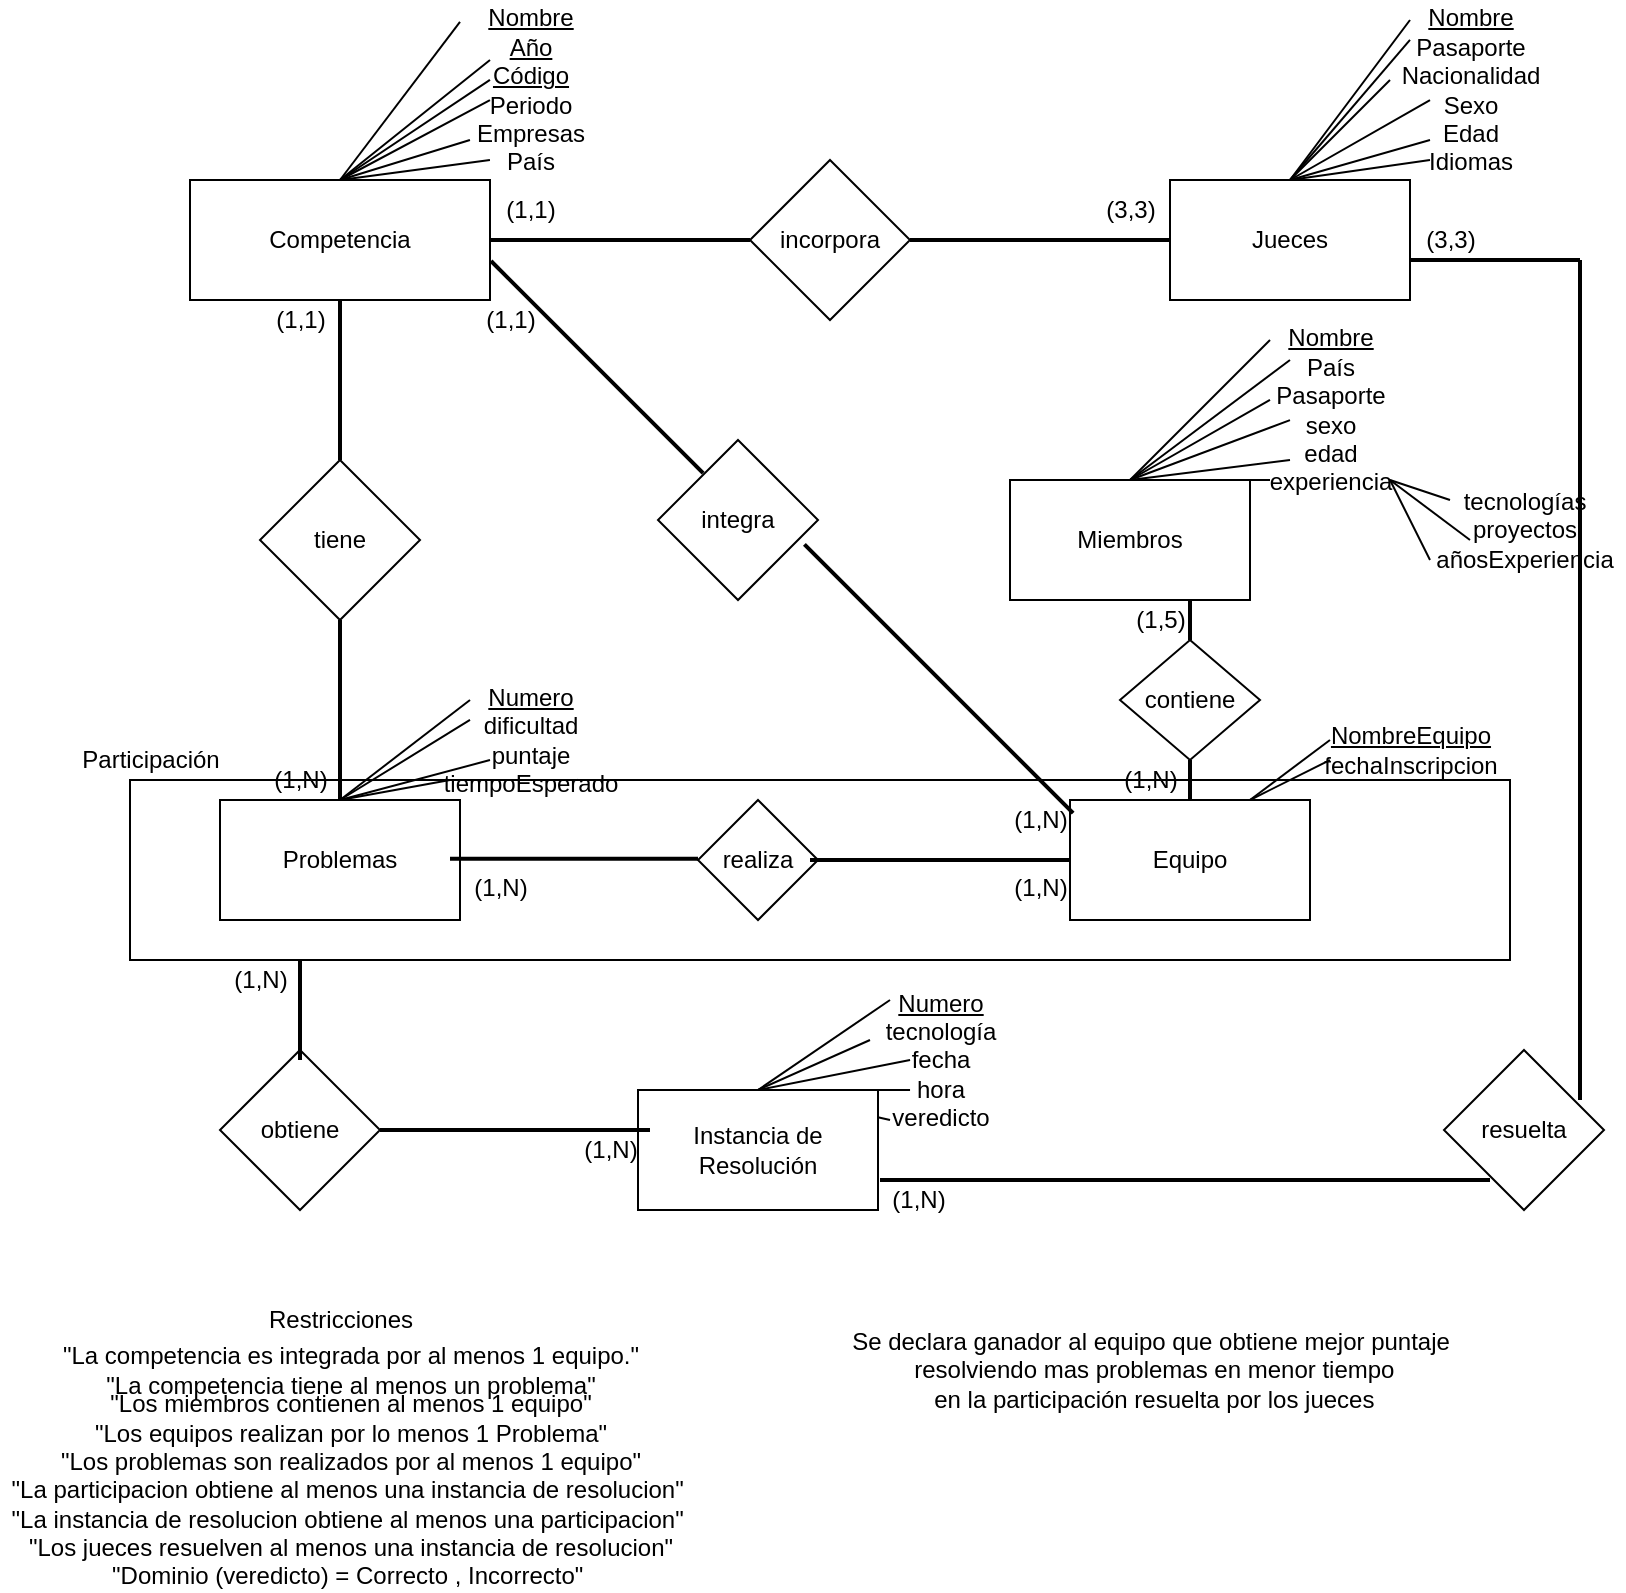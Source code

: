 <mxfile version="24.8.3" pages="2">
  <diagram id="C5RBs43oDa-KdzZeNtuy" name="Page-1">
    <mxGraphModel dx="1102" dy="582" grid="1" gridSize="10" guides="1" tooltips="1" connect="1" arrows="1" fold="1" page="1" pageScale="1" pageWidth="827" pageHeight="1169" math="0" shadow="0">
      <root>
        <mxCell id="WIyWlLk6GJQsqaUBKTNV-0" />
        <mxCell id="WIyWlLk6GJQsqaUBKTNV-1" parent="WIyWlLk6GJQsqaUBKTNV-0" />
        <mxCell id="gNS0TEqsmp0q7ZJ8OzVK-45" value="" style="rounded=0;whiteSpace=wrap;html=1;" parent="WIyWlLk6GJQsqaUBKTNV-1" vertex="1">
          <mxGeometry x="70" y="400" width="690" height="90" as="geometry" />
        </mxCell>
        <mxCell id="uyIbJE7IQqekZO9vX22e-1" style="rounded=0;orthogonalLoop=1;jettySize=auto;html=1;exitX=0.5;exitY=0;exitDx=0;exitDy=0;entryX=0;entryY=0.122;entryDx=0;entryDy=0;entryPerimeter=0;endArrow=none;endFill=0;" edge="1" parent="WIyWlLk6GJQsqaUBKTNV-1" source="gNS0TEqsmp0q7ZJ8OzVK-0" target="gNS0TEqsmp0q7ZJ8OzVK-8">
          <mxGeometry relative="1" as="geometry" />
        </mxCell>
        <mxCell id="uyIbJE7IQqekZO9vX22e-2" style="edgeStyle=none;rounded=0;orthogonalLoop=1;jettySize=auto;html=1;exitX=0.5;exitY=0;exitDx=0;exitDy=0;endArrow=none;endFill=0;" edge="1" parent="WIyWlLk6GJQsqaUBKTNV-1" source="gNS0TEqsmp0q7ZJ8OzVK-0">
          <mxGeometry relative="1" as="geometry">
            <mxPoint x="250" y="40" as="targetPoint" />
          </mxGeometry>
        </mxCell>
        <mxCell id="uyIbJE7IQqekZO9vX22e-3" style="edgeStyle=none;rounded=0;orthogonalLoop=1;jettySize=auto;html=1;exitX=0.5;exitY=0;exitDx=0;exitDy=0;entryX=0.214;entryY=0.444;entryDx=0;entryDy=0;entryPerimeter=0;endArrow=none;endFill=0;" edge="1" parent="WIyWlLk6GJQsqaUBKTNV-1" source="gNS0TEqsmp0q7ZJ8OzVK-0" target="gNS0TEqsmp0q7ZJ8OzVK-8">
          <mxGeometry relative="1" as="geometry" />
        </mxCell>
        <mxCell id="uyIbJE7IQqekZO9vX22e-4" style="edgeStyle=none;rounded=0;orthogonalLoop=1;jettySize=auto;html=1;exitX=0.5;exitY=0;exitDx=0;exitDy=0;entryX=0.214;entryY=0.556;entryDx=0;entryDy=0;entryPerimeter=0;endArrow=none;endFill=0;" edge="1" parent="WIyWlLk6GJQsqaUBKTNV-1" source="gNS0TEqsmp0q7ZJ8OzVK-0" target="gNS0TEqsmp0q7ZJ8OzVK-8">
          <mxGeometry relative="1" as="geometry" />
        </mxCell>
        <mxCell id="uyIbJE7IQqekZO9vX22e-5" style="edgeStyle=none;rounded=0;orthogonalLoop=1;jettySize=auto;html=1;exitX=0.5;exitY=0;exitDx=0;exitDy=0;entryX=0.071;entryY=0.778;entryDx=0;entryDy=0;entryPerimeter=0;endArrow=none;endFill=0;" edge="1" parent="WIyWlLk6GJQsqaUBKTNV-1" source="gNS0TEqsmp0q7ZJ8OzVK-0" target="gNS0TEqsmp0q7ZJ8OzVK-8">
          <mxGeometry relative="1" as="geometry" />
        </mxCell>
        <mxCell id="uyIbJE7IQqekZO9vX22e-6" style="edgeStyle=none;rounded=0;orthogonalLoop=1;jettySize=auto;html=1;exitX=0.5;exitY=0;exitDx=0;exitDy=0;entryX=0.214;entryY=0.889;entryDx=0;entryDy=0;entryPerimeter=0;endArrow=none;endFill=0;" edge="1" parent="WIyWlLk6GJQsqaUBKTNV-1" source="gNS0TEqsmp0q7ZJ8OzVK-0" target="gNS0TEqsmp0q7ZJ8OzVK-8">
          <mxGeometry relative="1" as="geometry" />
        </mxCell>
        <mxCell id="gNS0TEqsmp0q7ZJ8OzVK-0" value="Competencia" style="rounded=0;whiteSpace=wrap;html=1;" parent="WIyWlLk6GJQsqaUBKTNV-1" vertex="1">
          <mxGeometry x="100" y="100" width="150" height="60" as="geometry" />
        </mxCell>
        <mxCell id="uyIbJE7IQqekZO9vX22e-7" style="edgeStyle=none;rounded=0;orthogonalLoop=1;jettySize=auto;html=1;exitX=0.5;exitY=0;exitDx=0;exitDy=0;entryX=0.125;entryY=0.111;entryDx=0;entryDy=0;entryPerimeter=0;endArrow=none;endFill=0;" edge="1" parent="WIyWlLk6GJQsqaUBKTNV-1" source="gNS0TEqsmp0q7ZJ8OzVK-1" target="gNS0TEqsmp0q7ZJ8OzVK-13">
          <mxGeometry relative="1" as="geometry" />
        </mxCell>
        <mxCell id="uyIbJE7IQqekZO9vX22e-8" style="edgeStyle=none;rounded=0;orthogonalLoop=1;jettySize=auto;html=1;exitX=0.5;exitY=0;exitDx=0;exitDy=0;entryX=0.125;entryY=0.222;entryDx=0;entryDy=0;entryPerimeter=0;endArrow=none;endFill=0;" edge="1" parent="WIyWlLk6GJQsqaUBKTNV-1" source="gNS0TEqsmp0q7ZJ8OzVK-1" target="gNS0TEqsmp0q7ZJ8OzVK-13">
          <mxGeometry relative="1" as="geometry" />
        </mxCell>
        <mxCell id="uyIbJE7IQqekZO9vX22e-9" style="edgeStyle=none;rounded=0;orthogonalLoop=1;jettySize=auto;html=1;exitX=0.5;exitY=0;exitDx=0;exitDy=0;entryX=0;entryY=0.444;entryDx=0;entryDy=0;entryPerimeter=0;endArrow=none;endFill=0;" edge="1" parent="WIyWlLk6GJQsqaUBKTNV-1" source="gNS0TEqsmp0q7ZJ8OzVK-1" target="gNS0TEqsmp0q7ZJ8OzVK-13">
          <mxGeometry relative="1" as="geometry" />
        </mxCell>
        <mxCell id="uyIbJE7IQqekZO9vX22e-10" style="edgeStyle=none;rounded=0;orthogonalLoop=1;jettySize=auto;html=1;exitX=0.5;exitY=0;exitDx=0;exitDy=0;entryX=0.25;entryY=0.556;entryDx=0;entryDy=0;entryPerimeter=0;endArrow=none;endFill=0;" edge="1" parent="WIyWlLk6GJQsqaUBKTNV-1" source="gNS0TEqsmp0q7ZJ8OzVK-1" target="gNS0TEqsmp0q7ZJ8OzVK-13">
          <mxGeometry relative="1" as="geometry" />
        </mxCell>
        <mxCell id="uyIbJE7IQqekZO9vX22e-11" style="edgeStyle=none;rounded=0;orthogonalLoop=1;jettySize=auto;html=1;exitX=0.5;exitY=0;exitDx=0;exitDy=0;entryX=0.25;entryY=0.778;entryDx=0;entryDy=0;entryPerimeter=0;endArrow=none;endFill=0;" edge="1" parent="WIyWlLk6GJQsqaUBKTNV-1" source="gNS0TEqsmp0q7ZJ8OzVK-1" target="gNS0TEqsmp0q7ZJ8OzVK-13">
          <mxGeometry relative="1" as="geometry" />
        </mxCell>
        <mxCell id="uyIbJE7IQqekZO9vX22e-12" style="edgeStyle=none;rounded=0;orthogonalLoop=1;jettySize=auto;html=1;exitX=0.5;exitY=0;exitDx=0;exitDy=0;entryX=0.25;entryY=0.889;entryDx=0;entryDy=0;entryPerimeter=0;endArrow=none;endFill=0;" edge="1" parent="WIyWlLk6GJQsqaUBKTNV-1" source="gNS0TEqsmp0q7ZJ8OzVK-1" target="gNS0TEqsmp0q7ZJ8OzVK-13">
          <mxGeometry relative="1" as="geometry" />
        </mxCell>
        <mxCell id="gNS0TEqsmp0q7ZJ8OzVK-1" value="Jueces" style="rounded=0;whiteSpace=wrap;html=1;" parent="WIyWlLk6GJQsqaUBKTNV-1" vertex="1">
          <mxGeometry x="590" y="100" width="120" height="60" as="geometry" />
        </mxCell>
        <mxCell id="gNS0TEqsmp0q7ZJ8OzVK-2" value="incorpora" style="rhombus;whiteSpace=wrap;html=1;" parent="WIyWlLk6GJQsqaUBKTNV-1" vertex="1">
          <mxGeometry x="380" y="90" width="80" height="80" as="geometry" />
        </mxCell>
        <mxCell id="gNS0TEqsmp0q7ZJ8OzVK-4" value="" style="line;strokeWidth=2;html=1;" parent="WIyWlLk6GJQsqaUBKTNV-1" vertex="1">
          <mxGeometry x="250" y="125" width="130" height="10" as="geometry" />
        </mxCell>
        <mxCell id="gNS0TEqsmp0q7ZJ8OzVK-5" value="" style="line;strokeWidth=2;html=1;" parent="WIyWlLk6GJQsqaUBKTNV-1" vertex="1">
          <mxGeometry x="460" y="125" width="130" height="10" as="geometry" />
        </mxCell>
        <mxCell id="gNS0TEqsmp0q7ZJ8OzVK-6" value="(1,1)" style="text;html=1;align=center;verticalAlign=middle;resizable=0;points=[];autosize=1;strokeColor=none;fillColor=none;" parent="WIyWlLk6GJQsqaUBKTNV-1" vertex="1">
          <mxGeometry x="250" y="105" width="40" height="20" as="geometry" />
        </mxCell>
        <mxCell id="gNS0TEqsmp0q7ZJ8OzVK-7" value="(3,3)" style="text;html=1;align=center;verticalAlign=middle;resizable=0;points=[];autosize=1;strokeColor=none;fillColor=none;" parent="WIyWlLk6GJQsqaUBKTNV-1" vertex="1">
          <mxGeometry x="550" y="105" width="40" height="20" as="geometry" />
        </mxCell>
        <mxCell id="gNS0TEqsmp0q7ZJ8OzVK-8" value="&lt;u&gt;Nombre&lt;br&gt;Año&lt;br&gt;Código&lt;/u&gt;&lt;br&gt;Periodo&lt;br&gt;Empresas&lt;br&gt;País" style="text;html=1;align=center;verticalAlign=middle;resizable=0;points=[];autosize=1;strokeColor=none;fillColor=none;" parent="WIyWlLk6GJQsqaUBKTNV-1" vertex="1">
          <mxGeometry x="235" y="10" width="70" height="90" as="geometry" />
        </mxCell>
        <mxCell id="gNS0TEqsmp0q7ZJ8OzVK-13" value="&lt;u&gt;Nombre&lt;/u&gt;&lt;br&gt;Pasaporte&lt;br&gt;Nacionalidad&lt;br&gt;Sexo&lt;br&gt;Edad&lt;br&gt;Idiomas" style="text;html=1;align=center;verticalAlign=middle;resizable=0;points=[];autosize=1;strokeColor=none;fillColor=none;" parent="WIyWlLk6GJQsqaUBKTNV-1" vertex="1">
          <mxGeometry x="700" y="10" width="80" height="90" as="geometry" />
        </mxCell>
        <mxCell id="uyIbJE7IQqekZO9vX22e-29" style="edgeStyle=none;rounded=0;orthogonalLoop=1;jettySize=auto;html=1;exitX=0.5;exitY=0;exitDx=0;exitDy=0;entryX=0.2;entryY=0.167;entryDx=0;entryDy=0;entryPerimeter=0;endArrow=none;endFill=0;" edge="1" parent="WIyWlLk6GJQsqaUBKTNV-1" source="gNS0TEqsmp0q7ZJ8OzVK-14" target="gNS0TEqsmp0q7ZJ8OzVK-15">
          <mxGeometry relative="1" as="geometry" />
        </mxCell>
        <mxCell id="uyIbJE7IQqekZO9vX22e-30" style="edgeStyle=none;rounded=0;orthogonalLoop=1;jettySize=auto;html=1;exitX=0.5;exitY=0;exitDx=0;exitDy=0;entryX=0.2;entryY=0.333;entryDx=0;entryDy=0;entryPerimeter=0;endArrow=none;endFill=0;" edge="1" parent="WIyWlLk6GJQsqaUBKTNV-1" source="gNS0TEqsmp0q7ZJ8OzVK-14" target="gNS0TEqsmp0q7ZJ8OzVK-15">
          <mxGeometry relative="1" as="geometry" />
        </mxCell>
        <mxCell id="uyIbJE7IQqekZO9vX22e-31" style="edgeStyle=none;rounded=0;orthogonalLoop=1;jettySize=auto;html=1;exitX=0.5;exitY=0;exitDx=0;exitDy=0;entryX=0.3;entryY=0.667;entryDx=0;entryDy=0;entryPerimeter=0;endArrow=none;endFill=0;" edge="1" parent="WIyWlLk6GJQsqaUBKTNV-1" source="gNS0TEqsmp0q7ZJ8OzVK-14" target="gNS0TEqsmp0q7ZJ8OzVK-15">
          <mxGeometry relative="1" as="geometry" />
        </mxCell>
        <mxCell id="uyIbJE7IQqekZO9vX22e-32" style="edgeStyle=none;rounded=0;orthogonalLoop=1;jettySize=auto;html=1;exitX=0.5;exitY=0;exitDx=0;exitDy=0;entryX=0.1;entryY=0.833;entryDx=0;entryDy=0;entryPerimeter=0;endArrow=none;endFill=0;" edge="1" parent="WIyWlLk6GJQsqaUBKTNV-1" source="gNS0TEqsmp0q7ZJ8OzVK-14" target="gNS0TEqsmp0q7ZJ8OzVK-15">
          <mxGeometry relative="1" as="geometry" />
        </mxCell>
        <mxCell id="gNS0TEqsmp0q7ZJ8OzVK-14" value="Problemas" style="rounded=0;whiteSpace=wrap;html=1;" parent="WIyWlLk6GJQsqaUBKTNV-1" vertex="1">
          <mxGeometry x="115" y="410" width="120" height="60" as="geometry" />
        </mxCell>
        <mxCell id="gNS0TEqsmp0q7ZJ8OzVK-15" value="&lt;u&gt;Numero&lt;/u&gt;&lt;br&gt;dificultad&lt;br&gt;puntaje&lt;br&gt;tiempoEsperado" style="text;html=1;align=center;verticalAlign=middle;resizable=0;points=[];autosize=1;strokeColor=none;fillColor=none;" parent="WIyWlLk6GJQsqaUBKTNV-1" vertex="1">
          <mxGeometry x="220" y="350" width="100" height="60" as="geometry" />
        </mxCell>
        <mxCell id="gNS0TEqsmp0q7ZJ8OzVK-16" value="tiene" style="rhombus;whiteSpace=wrap;html=1;" parent="WIyWlLk6GJQsqaUBKTNV-1" vertex="1">
          <mxGeometry x="135" y="240" width="80" height="80" as="geometry" />
        </mxCell>
        <mxCell id="gNS0TEqsmp0q7ZJ8OzVK-17" value="" style="line;strokeWidth=2;direction=south;html=1;" parent="WIyWlLk6GJQsqaUBKTNV-1" vertex="1">
          <mxGeometry x="170" y="160" width="10" height="80" as="geometry" />
        </mxCell>
        <mxCell id="gNS0TEqsmp0q7ZJ8OzVK-18" value="" style="line;strokeWidth=2;direction=south;html=1;" parent="WIyWlLk6GJQsqaUBKTNV-1" vertex="1">
          <mxGeometry x="170" y="320" width="10" height="90" as="geometry" />
        </mxCell>
        <mxCell id="gNS0TEqsmp0q7ZJ8OzVK-19" value="(1,1)" style="text;html=1;align=center;verticalAlign=middle;resizable=0;points=[];autosize=1;strokeColor=none;fillColor=none;" parent="WIyWlLk6GJQsqaUBKTNV-1" vertex="1">
          <mxGeometry x="135" y="160" width="40" height="20" as="geometry" />
        </mxCell>
        <mxCell id="gNS0TEqsmp0q7ZJ8OzVK-20" value="(1,N)" style="text;html=1;align=center;verticalAlign=middle;resizable=0;points=[];autosize=1;strokeColor=none;fillColor=none;" parent="WIyWlLk6GJQsqaUBKTNV-1" vertex="1">
          <mxGeometry x="135" y="390" width="40" height="20" as="geometry" />
        </mxCell>
        <mxCell id="uyIbJE7IQqekZO9vX22e-13" style="edgeStyle=none;rounded=0;orthogonalLoop=1;jettySize=auto;html=1;exitX=0.5;exitY=0;exitDx=0;exitDy=0;entryX=0.125;entryY=0.111;entryDx=0;entryDy=0;entryPerimeter=0;endArrow=none;endFill=0;" edge="1" parent="WIyWlLk6GJQsqaUBKTNV-1" source="gNS0TEqsmp0q7ZJ8OzVK-22" target="gNS0TEqsmp0q7ZJ8OzVK-23">
          <mxGeometry relative="1" as="geometry" />
        </mxCell>
        <mxCell id="uyIbJE7IQqekZO9vX22e-14" style="edgeStyle=none;rounded=0;orthogonalLoop=1;jettySize=auto;html=1;exitX=0.5;exitY=0;exitDx=0;exitDy=0;entryX=0.25;entryY=0.222;entryDx=0;entryDy=0;entryPerimeter=0;endArrow=none;endFill=0;" edge="1" parent="WIyWlLk6GJQsqaUBKTNV-1" source="gNS0TEqsmp0q7ZJ8OzVK-22" target="gNS0TEqsmp0q7ZJ8OzVK-23">
          <mxGeometry relative="1" as="geometry" />
        </mxCell>
        <mxCell id="uyIbJE7IQqekZO9vX22e-15" style="edgeStyle=none;rounded=0;orthogonalLoop=1;jettySize=auto;html=1;exitX=0.5;exitY=0;exitDx=0;exitDy=0;entryX=0.125;entryY=0.444;entryDx=0;entryDy=0;entryPerimeter=0;endArrow=none;endFill=0;" edge="1" parent="WIyWlLk6GJQsqaUBKTNV-1" source="gNS0TEqsmp0q7ZJ8OzVK-22" target="gNS0TEqsmp0q7ZJ8OzVK-23">
          <mxGeometry relative="1" as="geometry" />
        </mxCell>
        <mxCell id="uyIbJE7IQqekZO9vX22e-16" style="edgeStyle=none;rounded=0;orthogonalLoop=1;jettySize=auto;html=1;exitX=0.5;exitY=0;exitDx=0;exitDy=0;entryX=0.25;entryY=0.556;entryDx=0;entryDy=0;entryPerimeter=0;endArrow=none;endFill=0;" edge="1" parent="WIyWlLk6GJQsqaUBKTNV-1" source="gNS0TEqsmp0q7ZJ8OzVK-22" target="gNS0TEqsmp0q7ZJ8OzVK-23">
          <mxGeometry relative="1" as="geometry" />
        </mxCell>
        <mxCell id="uyIbJE7IQqekZO9vX22e-17" style="edgeStyle=none;rounded=0;orthogonalLoop=1;jettySize=auto;html=1;exitX=0.5;exitY=0;exitDx=0;exitDy=0;entryX=0.25;entryY=0.778;entryDx=0;entryDy=0;entryPerimeter=0;endArrow=none;endFill=0;" edge="1" parent="WIyWlLk6GJQsqaUBKTNV-1" source="gNS0TEqsmp0q7ZJ8OzVK-22" target="gNS0TEqsmp0q7ZJ8OzVK-23">
          <mxGeometry relative="1" as="geometry" />
        </mxCell>
        <mxCell id="uyIbJE7IQqekZO9vX22e-18" style="edgeStyle=none;rounded=0;orthogonalLoop=1;jettySize=auto;html=1;exitX=0.5;exitY=0;exitDx=0;exitDy=0;entryX=0.125;entryY=0.889;entryDx=0;entryDy=0;entryPerimeter=0;endArrow=none;endFill=0;" edge="1" parent="WIyWlLk6GJQsqaUBKTNV-1" source="gNS0TEqsmp0q7ZJ8OzVK-22" target="gNS0TEqsmp0q7ZJ8OzVK-23">
          <mxGeometry relative="1" as="geometry" />
        </mxCell>
        <mxCell id="gNS0TEqsmp0q7ZJ8OzVK-22" value="Miembros" style="rounded=0;whiteSpace=wrap;html=1;" parent="WIyWlLk6GJQsqaUBKTNV-1" vertex="1">
          <mxGeometry x="510" y="250" width="120" height="60" as="geometry" />
        </mxCell>
        <mxCell id="gNS0TEqsmp0q7ZJ8OzVK-23" value="&lt;u&gt;Nombre&lt;br&gt;&lt;/u&gt;País&lt;br&gt;Pasaporte&lt;br&gt;sexo&lt;br&gt;edad&lt;br&gt;experiencia" style="text;html=1;align=center;verticalAlign=middle;resizable=0;points=[];autosize=1;strokeColor=none;fillColor=none;" parent="WIyWlLk6GJQsqaUBKTNV-1" vertex="1">
          <mxGeometry x="630" y="170" width="80" height="90" as="geometry" />
        </mxCell>
        <mxCell id="gNS0TEqsmp0q7ZJ8OzVK-24" value="tecnologías&lt;br&gt;proyectos&lt;br&gt;añosExperiencia" style="text;html=1;align=center;verticalAlign=middle;resizable=0;points=[];autosize=1;strokeColor=none;fillColor=none;" parent="WIyWlLk6GJQsqaUBKTNV-1" vertex="1">
          <mxGeometry x="717" y="250" width="100" height="50" as="geometry" />
        </mxCell>
        <mxCell id="uyIbJE7IQqekZO9vX22e-22" style="edgeStyle=none;rounded=0;orthogonalLoop=1;jettySize=auto;html=1;exitX=0.75;exitY=0;exitDx=0;exitDy=0;entryX=0.1;entryY=0.333;entryDx=0;entryDy=0;entryPerimeter=0;endArrow=none;endFill=0;" edge="1" parent="WIyWlLk6GJQsqaUBKTNV-1" source="gNS0TEqsmp0q7ZJ8OzVK-25" target="gNS0TEqsmp0q7ZJ8OzVK-26">
          <mxGeometry relative="1" as="geometry" />
        </mxCell>
        <mxCell id="uyIbJE7IQqekZO9vX22e-23" style="edgeStyle=none;rounded=0;orthogonalLoop=1;jettySize=auto;html=1;exitX=0.75;exitY=0;exitDx=0;exitDy=0;entryX=0.1;entryY=0.667;entryDx=0;entryDy=0;entryPerimeter=0;endArrow=none;endFill=0;" edge="1" parent="WIyWlLk6GJQsqaUBKTNV-1" source="gNS0TEqsmp0q7ZJ8OzVK-25" target="gNS0TEqsmp0q7ZJ8OzVK-26">
          <mxGeometry relative="1" as="geometry" />
        </mxCell>
        <mxCell id="gNS0TEqsmp0q7ZJ8OzVK-25" value="Equipo" style="rounded=0;whiteSpace=wrap;html=1;" parent="WIyWlLk6GJQsqaUBKTNV-1" vertex="1">
          <mxGeometry x="540" y="410" width="120" height="60" as="geometry" />
        </mxCell>
        <mxCell id="gNS0TEqsmp0q7ZJ8OzVK-26" value="&lt;u&gt;NombreEquipo&lt;/u&gt;&lt;br&gt;fechaInscripcion" style="text;html=1;align=center;verticalAlign=middle;resizable=0;points=[];autosize=1;strokeColor=none;fillColor=none;" parent="WIyWlLk6GJQsqaUBKTNV-1" vertex="1">
          <mxGeometry x="660" y="370" width="100" height="30" as="geometry" />
        </mxCell>
        <mxCell id="gNS0TEqsmp0q7ZJ8OzVK-27" value="contiene" style="rhombus;whiteSpace=wrap;html=1;" parent="WIyWlLk6GJQsqaUBKTNV-1" vertex="1">
          <mxGeometry x="565" y="330" width="70" height="60" as="geometry" />
        </mxCell>
        <mxCell id="gNS0TEqsmp0q7ZJ8OzVK-28" value="" style="line;strokeWidth=2;direction=south;html=1;" parent="WIyWlLk6GJQsqaUBKTNV-1" vertex="1">
          <mxGeometry x="595" y="390" width="10" height="20" as="geometry" />
        </mxCell>
        <mxCell id="gNS0TEqsmp0q7ZJ8OzVK-29" value="" style="line;strokeWidth=2;direction=south;html=1;" parent="WIyWlLk6GJQsqaUBKTNV-1" vertex="1">
          <mxGeometry x="595" y="310" width="10" height="20" as="geometry" />
        </mxCell>
        <mxCell id="gNS0TEqsmp0q7ZJ8OzVK-30" value="(1,5)" style="text;html=1;align=center;verticalAlign=middle;resizable=0;points=[];autosize=1;strokeColor=none;fillColor=none;" parent="WIyWlLk6GJQsqaUBKTNV-1" vertex="1">
          <mxGeometry x="565" y="310" width="40" height="20" as="geometry" />
        </mxCell>
        <mxCell id="gNS0TEqsmp0q7ZJ8OzVK-31" value="(1,N)" style="text;html=1;align=center;verticalAlign=middle;resizable=0;points=[];autosize=1;strokeColor=none;fillColor=none;" parent="WIyWlLk6GJQsqaUBKTNV-1" vertex="1">
          <mxGeometry x="560" y="390" width="40" height="20" as="geometry" />
        </mxCell>
        <mxCell id="gNS0TEqsmp0q7ZJ8OzVK-32" value="integra" style="rhombus;whiteSpace=wrap;html=1;" parent="WIyWlLk6GJQsqaUBKTNV-1" vertex="1">
          <mxGeometry x="334" y="230" width="80" height="80" as="geometry" />
        </mxCell>
        <mxCell id="gNS0TEqsmp0q7ZJ8OzVK-33" value="" style="line;strokeWidth=2;direction=south;html=1;rotation=-45;" parent="WIyWlLk6GJQsqaUBKTNV-1" vertex="1">
          <mxGeometry x="469.39" y="254.39" width="10" height="190" as="geometry" />
        </mxCell>
        <mxCell id="gNS0TEqsmp0q7ZJ8OzVK-34" value="" style="line;strokeWidth=2;direction=south;html=1;rotation=-45;" parent="WIyWlLk6GJQsqaUBKTNV-1" vertex="1">
          <mxGeometry x="298.54" y="118.54" width="10" height="150" as="geometry" />
        </mxCell>
        <mxCell id="gNS0TEqsmp0q7ZJ8OzVK-35" value="(1,1)" style="text;html=1;align=center;verticalAlign=middle;resizable=0;points=[];autosize=1;strokeColor=none;fillColor=none;" parent="WIyWlLk6GJQsqaUBKTNV-1" vertex="1">
          <mxGeometry x="240" y="160" width="40" height="20" as="geometry" />
        </mxCell>
        <mxCell id="gNS0TEqsmp0q7ZJ8OzVK-36" value="(1,N)" style="text;html=1;align=center;verticalAlign=middle;resizable=0;points=[];autosize=1;strokeColor=none;fillColor=none;" parent="WIyWlLk6GJQsqaUBKTNV-1" vertex="1">
          <mxGeometry x="505" y="410" width="40" height="20" as="geometry" />
        </mxCell>
        <mxCell id="gNS0TEqsmp0q7ZJ8OzVK-37" value="realiza" style="rhombus;whiteSpace=wrap;html=1;" parent="WIyWlLk6GJQsqaUBKTNV-1" vertex="1">
          <mxGeometry x="354" y="410" width="60" height="60" as="geometry" />
        </mxCell>
        <mxCell id="gNS0TEqsmp0q7ZJ8OzVK-40" value="" style="line;strokeWidth=2;html=1;" parent="WIyWlLk6GJQsqaUBKTNV-1" vertex="1">
          <mxGeometry x="410" y="435" width="130" height="10" as="geometry" />
        </mxCell>
        <mxCell id="gNS0TEqsmp0q7ZJ8OzVK-41" value="" style="line;strokeWidth=2;html=1;" parent="WIyWlLk6GJQsqaUBKTNV-1" vertex="1">
          <mxGeometry x="230" y="434.39" width="124" height="10" as="geometry" />
        </mxCell>
        <mxCell id="gNS0TEqsmp0q7ZJ8OzVK-42" value="(1,N)" style="text;html=1;align=center;verticalAlign=middle;resizable=0;points=[];autosize=1;strokeColor=none;fillColor=none;" parent="WIyWlLk6GJQsqaUBKTNV-1" vertex="1">
          <mxGeometry x="235" y="444.39" width="40" height="20" as="geometry" />
        </mxCell>
        <mxCell id="gNS0TEqsmp0q7ZJ8OzVK-43" value="(1,N)" style="text;html=1;align=center;verticalAlign=middle;resizable=0;points=[];autosize=1;strokeColor=none;fillColor=none;" parent="WIyWlLk6GJQsqaUBKTNV-1" vertex="1">
          <mxGeometry x="505" y="444.39" width="40" height="20" as="geometry" />
        </mxCell>
        <mxCell id="gNS0TEqsmp0q7ZJ8OzVK-46" value="Participación" style="text;html=1;align=center;verticalAlign=middle;resizable=0;points=[];autosize=1;strokeColor=none;fillColor=none;" parent="WIyWlLk6GJQsqaUBKTNV-1" vertex="1">
          <mxGeometry x="40" y="380" width="80" height="20" as="geometry" />
        </mxCell>
        <mxCell id="uyIbJE7IQqekZO9vX22e-24" style="edgeStyle=none;rounded=0;orthogonalLoop=1;jettySize=auto;html=1;exitX=0.5;exitY=0;exitDx=0;exitDy=0;entryX=0.143;entryY=0.125;entryDx=0;entryDy=0;entryPerimeter=0;endArrow=none;endFill=0;" edge="1" parent="WIyWlLk6GJQsqaUBKTNV-1" source="gNS0TEqsmp0q7ZJ8OzVK-48" target="gNS0TEqsmp0q7ZJ8OzVK-49">
          <mxGeometry relative="1" as="geometry" />
        </mxCell>
        <mxCell id="uyIbJE7IQqekZO9vX22e-25" style="edgeStyle=none;rounded=0;orthogonalLoop=1;jettySize=auto;html=1;exitX=0.5;exitY=0;exitDx=0;exitDy=0;entryX=0;entryY=0.375;entryDx=0;entryDy=0;entryPerimeter=0;endArrow=none;endFill=0;" edge="1" parent="WIyWlLk6GJQsqaUBKTNV-1" source="gNS0TEqsmp0q7ZJ8OzVK-48" target="gNS0TEqsmp0q7ZJ8OzVK-49">
          <mxGeometry relative="1" as="geometry" />
        </mxCell>
        <mxCell id="uyIbJE7IQqekZO9vX22e-26" style="edgeStyle=none;rounded=0;orthogonalLoop=1;jettySize=auto;html=1;exitX=0.5;exitY=0;exitDx=0;exitDy=0;entryX=0.286;entryY=0.5;entryDx=0;entryDy=0;entryPerimeter=0;endArrow=none;endFill=0;" edge="1" parent="WIyWlLk6GJQsqaUBKTNV-1" source="gNS0TEqsmp0q7ZJ8OzVK-48" target="gNS0TEqsmp0q7ZJ8OzVK-49">
          <mxGeometry relative="1" as="geometry" />
        </mxCell>
        <mxCell id="uyIbJE7IQqekZO9vX22e-27" style="edgeStyle=none;rounded=0;orthogonalLoop=1;jettySize=auto;html=1;exitX=0.5;exitY=0;exitDx=0;exitDy=0;entryX=0.286;entryY=0.688;entryDx=0;entryDy=0;entryPerimeter=0;endArrow=none;endFill=0;" edge="1" parent="WIyWlLk6GJQsqaUBKTNV-1" source="gNS0TEqsmp0q7ZJ8OzVK-48" target="gNS0TEqsmp0q7ZJ8OzVK-49">
          <mxGeometry relative="1" as="geometry" />
        </mxCell>
        <mxCell id="uyIbJE7IQqekZO9vX22e-28" style="edgeStyle=none;rounded=0;orthogonalLoop=1;jettySize=auto;html=1;exitX=0.5;exitY=0;exitDx=0;exitDy=0;entryX=0.143;entryY=0.875;entryDx=0;entryDy=0;entryPerimeter=0;endArrow=none;endFill=0;" edge="1" parent="WIyWlLk6GJQsqaUBKTNV-1" source="gNS0TEqsmp0q7ZJ8OzVK-48" target="gNS0TEqsmp0q7ZJ8OzVK-49">
          <mxGeometry relative="1" as="geometry" />
        </mxCell>
        <mxCell id="gNS0TEqsmp0q7ZJ8OzVK-48" value="Instancia de Resolución" style="rounded=0;whiteSpace=wrap;html=1;" parent="WIyWlLk6GJQsqaUBKTNV-1" vertex="1">
          <mxGeometry x="324" y="555" width="120" height="60" as="geometry" />
        </mxCell>
        <mxCell id="gNS0TEqsmp0q7ZJ8OzVK-49" value="&lt;u&gt;Numero&lt;/u&gt;&lt;br&gt;tecnología&lt;br&gt;fecha&lt;br&gt;hora&lt;br&gt;veredicto" style="text;html=1;align=center;verticalAlign=middle;resizable=0;points=[];autosize=1;strokeColor=none;fillColor=none;" parent="WIyWlLk6GJQsqaUBKTNV-1" vertex="1">
          <mxGeometry x="440" y="500" width="70" height="80" as="geometry" />
        </mxCell>
        <mxCell id="gNS0TEqsmp0q7ZJ8OzVK-51" value="obtiene" style="rhombus;whiteSpace=wrap;html=1;" parent="WIyWlLk6GJQsqaUBKTNV-1" vertex="1">
          <mxGeometry x="115" y="535" width="80" height="80" as="geometry" />
        </mxCell>
        <mxCell id="gNS0TEqsmp0q7ZJ8OzVK-52" value="" style="line;strokeWidth=2;html=1;" parent="WIyWlLk6GJQsqaUBKTNV-1" vertex="1">
          <mxGeometry x="195" y="570" width="135" height="10" as="geometry" />
        </mxCell>
        <mxCell id="gNS0TEqsmp0q7ZJ8OzVK-53" value="" style="line;strokeWidth=2;direction=south;html=1;" parent="WIyWlLk6GJQsqaUBKTNV-1" vertex="1">
          <mxGeometry x="150" y="490" width="10" height="50" as="geometry" />
        </mxCell>
        <mxCell id="gNS0TEqsmp0q7ZJ8OzVK-54" value="(1,N)" style="text;html=1;align=center;verticalAlign=middle;resizable=0;points=[];autosize=1;strokeColor=none;fillColor=none;" parent="WIyWlLk6GJQsqaUBKTNV-1" vertex="1">
          <mxGeometry x="115" y="490" width="40" height="20" as="geometry" />
        </mxCell>
        <mxCell id="gNS0TEqsmp0q7ZJ8OzVK-55" value="(1,N)" style="text;html=1;align=center;verticalAlign=middle;resizable=0;points=[];autosize=1;strokeColor=none;fillColor=none;" parent="WIyWlLk6GJQsqaUBKTNV-1" vertex="1">
          <mxGeometry x="290" y="575" width="40" height="20" as="geometry" />
        </mxCell>
        <mxCell id="gNS0TEqsmp0q7ZJ8OzVK-56" value="resuelta" style="rhombus;whiteSpace=wrap;html=1;" parent="WIyWlLk6GJQsqaUBKTNV-1" vertex="1">
          <mxGeometry x="727" y="535" width="80" height="80" as="geometry" />
        </mxCell>
        <mxCell id="gNS0TEqsmp0q7ZJ8OzVK-57" value="" style="line;strokeWidth=2;html=1;" parent="WIyWlLk6GJQsqaUBKTNV-1" vertex="1">
          <mxGeometry x="445" y="595" width="305" height="10" as="geometry" />
        </mxCell>
        <mxCell id="gNS0TEqsmp0q7ZJ8OzVK-58" value="" style="line;strokeWidth=2;direction=south;html=1;" parent="WIyWlLk6GJQsqaUBKTNV-1" vertex="1">
          <mxGeometry x="790" y="140" width="10" height="420" as="geometry" />
        </mxCell>
        <mxCell id="gNS0TEqsmp0q7ZJ8OzVK-59" value="" style="line;strokeWidth=2;html=1;" parent="WIyWlLk6GJQsqaUBKTNV-1" vertex="1">
          <mxGeometry x="710" y="135" width="85" height="10" as="geometry" />
        </mxCell>
        <mxCell id="gNS0TEqsmp0q7ZJ8OzVK-60" value="(3,3)" style="text;html=1;align=center;verticalAlign=middle;resizable=0;points=[];autosize=1;strokeColor=none;fillColor=none;" parent="WIyWlLk6GJQsqaUBKTNV-1" vertex="1">
          <mxGeometry x="710" y="120" width="40" height="20" as="geometry" />
        </mxCell>
        <mxCell id="gNS0TEqsmp0q7ZJ8OzVK-61" value="(1,N)" style="text;html=1;align=center;verticalAlign=middle;resizable=0;points=[];autosize=1;strokeColor=none;fillColor=none;" parent="WIyWlLk6GJQsqaUBKTNV-1" vertex="1">
          <mxGeometry x="444" y="600" width="40" height="20" as="geometry" />
        </mxCell>
        <mxCell id="gNS0TEqsmp0q7ZJ8OzVK-62" value="&quot;La competencia es integrada por al menos 1 equipo.&quot;&lt;br&gt;&quot;La competencia tiene al menos un problema&quot;" style="text;html=1;align=center;verticalAlign=middle;resizable=0;points=[];autosize=1;strokeColor=none;fillColor=none;" parent="WIyWlLk6GJQsqaUBKTNV-1" vertex="1">
          <mxGeometry x="30" y="680" width="300" height="30" as="geometry" />
        </mxCell>
        <mxCell id="gNS0TEqsmp0q7ZJ8OzVK-63" value="&quot;Los miembros contienen al menos 1 equipo&quot;&lt;br&gt;&quot;Los equipos realizan por lo menos 1 Problema&quot;&lt;br&gt;&quot;Los problemas son realizados por al menos 1 equipo&quot;&lt;br&gt;&quot;La participacion obtiene al menos una instancia de resolucion&quot;&amp;nbsp;&lt;br&gt;&quot;La instancia de resolucion obtiene al menos una participacion&quot;&amp;nbsp;&lt;br&gt;&quot;Los jueces resuelven al menos una instancia de resolucion&quot;&lt;br&gt;&quot;Dominio (veredicto) = Correcto , Incorrecto&quot;&amp;nbsp;" style="text;html=1;align=center;verticalAlign=middle;resizable=0;points=[];autosize=1;strokeColor=none;fillColor=none;" parent="WIyWlLk6GJQsqaUBKTNV-1" vertex="1">
          <mxGeometry x="5" y="705" width="350" height="100" as="geometry" />
        </mxCell>
        <mxCell id="gNS0TEqsmp0q7ZJ8OzVK-64" value="Se declara ganador al equipo que obtiene mejor puntaje&lt;br&gt;&amp;nbsp;resolviendo mas problemas en menor tiempo&lt;br&gt;&amp;nbsp;en la participación resuelta por los jueces" style="text;html=1;align=center;verticalAlign=middle;resizable=0;points=[];autosize=1;strokeColor=none;fillColor=none;" parent="WIyWlLk6GJQsqaUBKTNV-1" vertex="1">
          <mxGeometry x="425" y="670" width="310" height="50" as="geometry" />
        </mxCell>
        <mxCell id="gNS0TEqsmp0q7ZJ8OzVK-65" value="Restricciones" style="text;html=1;align=center;verticalAlign=middle;resizable=0;points=[];autosize=1;strokeColor=none;fillColor=none;" parent="WIyWlLk6GJQsqaUBKTNV-1" vertex="1">
          <mxGeometry x="130" y="660" width="90" height="20" as="geometry" />
        </mxCell>
        <mxCell id="uyIbJE7IQqekZO9vX22e-19" style="edgeStyle=none;rounded=0;orthogonalLoop=1;jettySize=auto;html=1;endArrow=none;endFill=0;" edge="1" parent="WIyWlLk6GJQsqaUBKTNV-1">
          <mxGeometry relative="1" as="geometry">
            <mxPoint x="700" y="250" as="sourcePoint" />
            <mxPoint x="720" y="290" as="targetPoint" />
          </mxGeometry>
        </mxCell>
        <mxCell id="uyIbJE7IQqekZO9vX22e-20" style="edgeStyle=none;rounded=0;orthogonalLoop=1;jettySize=auto;html=1;endArrow=none;endFill=0;entryX=0.13;entryY=0.2;entryDx=0;entryDy=0;entryPerimeter=0;" edge="1" parent="WIyWlLk6GJQsqaUBKTNV-1" target="gNS0TEqsmp0q7ZJ8OzVK-24">
          <mxGeometry relative="1" as="geometry">
            <mxPoint x="700" y="250" as="sourcePoint" />
            <mxPoint x="730" y="300" as="targetPoint" />
          </mxGeometry>
        </mxCell>
        <mxCell id="uyIbJE7IQqekZO9vX22e-21" style="edgeStyle=none;rounded=0;orthogonalLoop=1;jettySize=auto;html=1;endArrow=none;endFill=0;" edge="1" parent="WIyWlLk6GJQsqaUBKTNV-1">
          <mxGeometry relative="1" as="geometry">
            <mxPoint x="700" y="250" as="sourcePoint" />
            <mxPoint x="740" y="280" as="targetPoint" />
          </mxGeometry>
        </mxCell>
      </root>
    </mxGraphModel>
  </diagram>
  <diagram id="5ThgUgwV7Ojdpzy-nOUu" name="Página-2">
    <mxGraphModel dx="712" dy="787" grid="0" gridSize="10" guides="1" tooltips="1" connect="1" arrows="1" fold="1" page="0" pageScale="1" pageWidth="827" pageHeight="1169" math="0" shadow="0">
      <root>
        <mxCell id="0" />
        <mxCell id="1" parent="0" />
      </root>
    </mxGraphModel>
  </diagram>
</mxfile>
